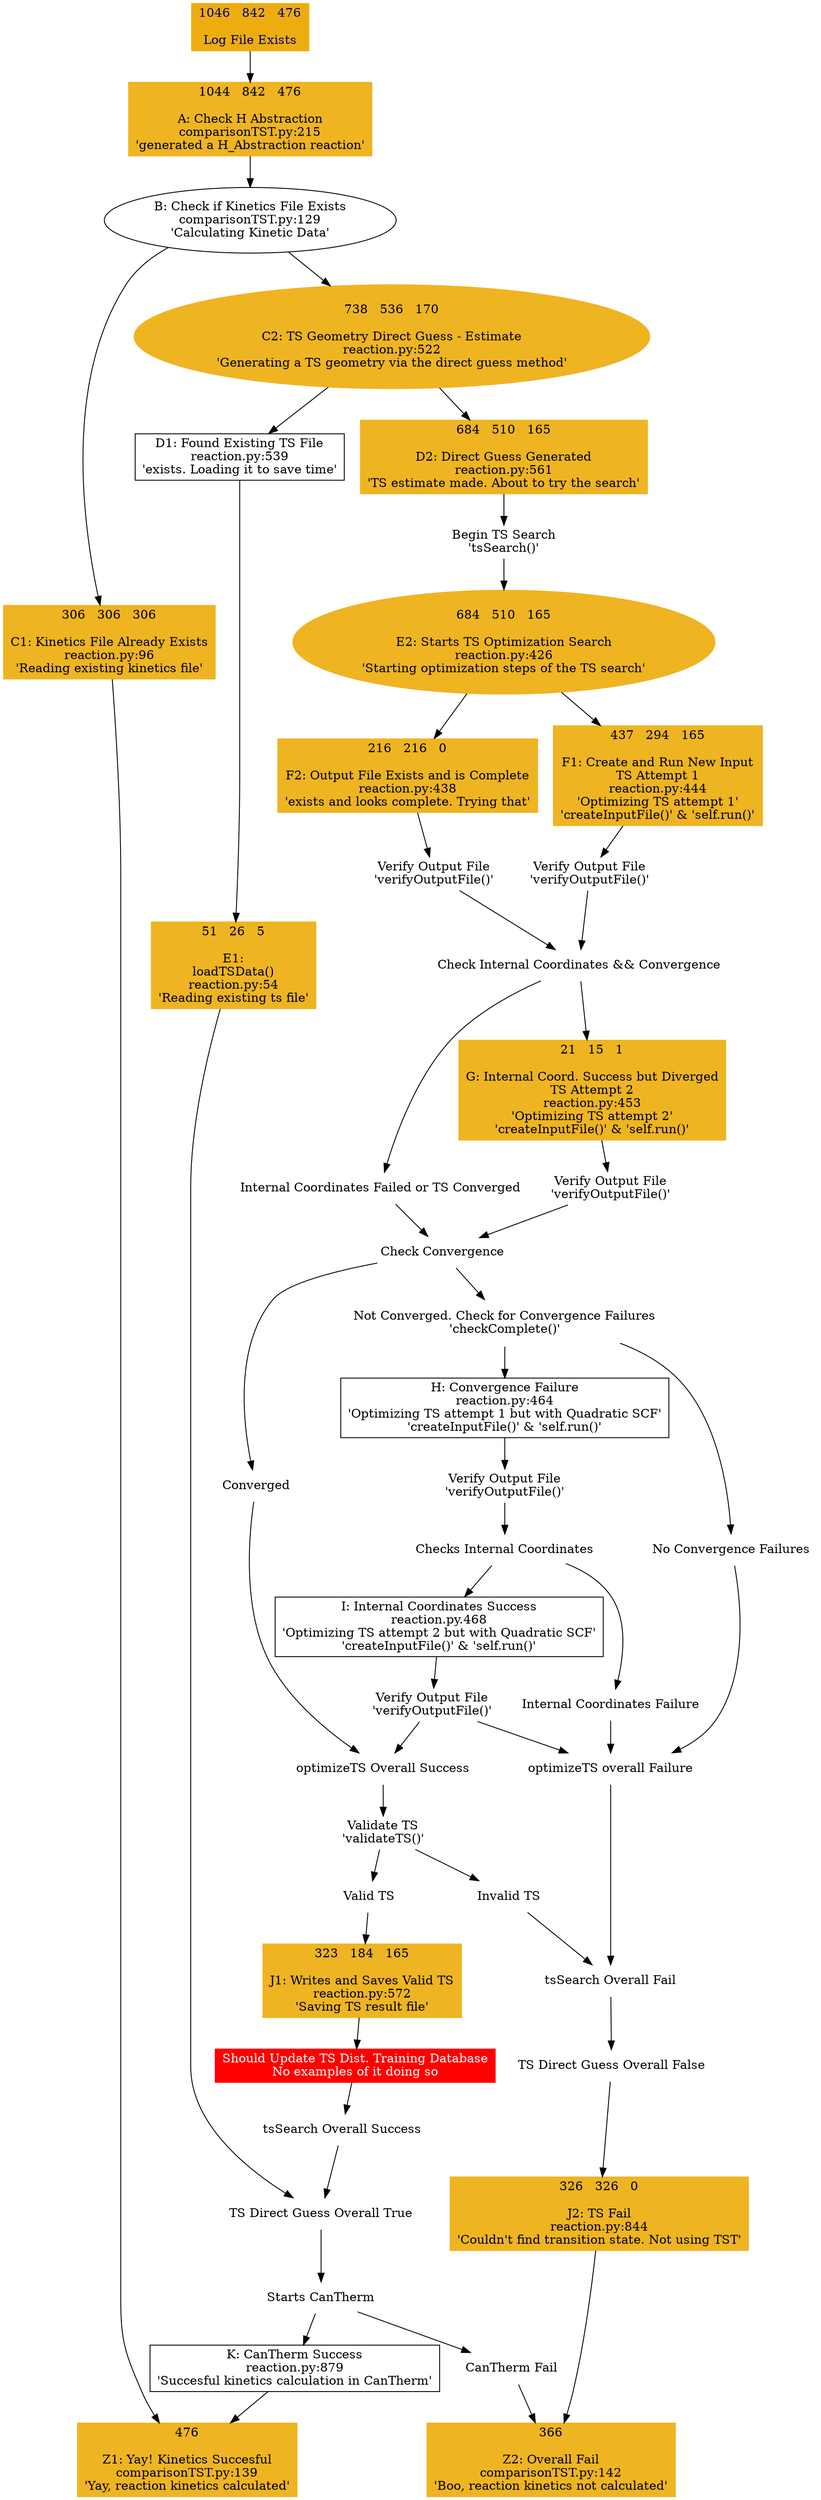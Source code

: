 digraph G {
  node  [ color = white,
          fontcolor = black,
          shape = rectangle,
          style = filled];

  start [ color = darkgoldenrod2,
          fontcolor = navy,
          label = "1046   842   476\n\nLog File Exists",
          shape = box];

  matchH  [ label = "1044   842   476\n\nA: Check H Abstraction\ncomparisonTST.py:215\n'generated a H_Abstraction reaction'",
            color = goldenrod2,
            fontcolor = black];

  checkKin  [ label = "B: Check if Kinetics File Exists\ncomparisonTST.py:129\n'Calculating Kinetic Data'",
              shape = ellipse,
              color = black,
              style = solid];

  checkKin_Exists [ label = "306   306   306\n\nC1: Kinetics File Already Exists\nreaction.py:96\n'Reading existing kinetics file'",
                    color = goldenrod2,
                    fontcolor = black];

  TSdirect  [ label = "738   536   170\n\nC2: TS Geometry Direct Guess - Estimate\nreaction.py:522\n'Generating a TS geometry via the direct guess method'",
              shape = ellipse,
              color = goldenrod2,
              fontcolor = black];
  TSdirect_exists [ label = "D1: Found Existing TS File\nreaction.py:539\n'exists. Loading it to save time'",
                    color = black,
                    style = solid];
  loadTSData  [ label = "51   26   5\n\nE1:\nloadTSData()\nreaction.py:54\n'Reading existing ts file'",
                color = goldenrod2,
                fontcolor = black];

  TSdirect_generated  [ label = "684   510   165\n\nD2: Direct Guess Generated\nreaction.py:561\n'TS estimate made. About to try the search'",
                        color = goldenrod2,
                        fontcolor = black];

  tsSearch  [ label = "Begin TS Search\n'tsSearch()'"];
  tsSearch_overallSuccess [ label = "tsSearch Overall Success"];
  tsSearch_overallFail  [ label = "tsSearch Overall Fail"];
#####
  validateTS  [ label = "Validate TS\n'validateTS()'"];
  validateTS_valid  [ label = "Valid TS"];
  validateTS_invalid  [ label = "Invalid TS"];
  validateTS_valid_writeAndSave [ label = "323   184   165\n\nJ1: Writes and Saves Valid TS\nreaction.py:572\n'Saving TS result file'",
                                  color = goldenrod2,
                                  fontcolor = black];
#####
  TSdirect_overallFalse [ label = "TS Direct Guess Overall False"];
  TSdirect_overallTrue  [ label = "TS Direct Guess Overall True"];

  Updates_TSdist_training_database [ label = "Should Update TS Dist. Training Database\nNo examples of it doing so",
                                      color = red,
                                      fontcolor = white];
#####
  optimizeTS  [ label = "684   510   165\n\nE2: Starts TS Optimization Search\nreaction.py:426\n'Starting optimization steps of the TS search'",
                shape = ellipse,
                color = goldenrod2,
                fontcolor = black];

  optimizeTS_outputAlreadyExists_complete [ label = "216   216   0\n\nF2: Output File Exists and is Complete\nreaction.py:438\n'exists and looks complete. Trying that'",
                                            color = goldenrod2,
                                            fontcolor = black];
  optimizeTS_outputAlreadyExists_complete_verify  [ label = "Verify Output File\n'verifyOutputFile()'"];
  optimizeTS_outputDNE_newInput [ label = "437   294   165\n\nF1: Create and Run New Input\nTS Attempt 1\nreaction.py:444\n'Optimizing TS attempt 1'\n'createInputFile()' & 'self.run()'",
                                  color = goldenrod2,
                                  fontcolor = black];
  optimizeTS_outputDNE_newInput_VOF [ label = "Verify Output File\n'verifyOutputFile()'"];
  optimizeTS_checkIntCoord  [ label = "Check Internal Coordinates && Convergence",
                              shape = ellipse];
  optimizeTS_checkIntCoord_Conv [ label ="Internal Coordinates Failed or TS Converged"];
  optimizeTS_checkIntCoord_DNC  [ label = "21   15   1\n\nG: Internal Coord. Success but Diverged\nTS Attempt 2\nreaction.py:453\n'Optimizing TS attempt 2'\n'createInputFile()' & 'self.run()'",
                                  color = goldenrod2,
                                  fontcolor = black];
  optimizeTS_checkIntCoord_DNC_VOF  [ label = "Verify Output File\n'verifyOutputFile()'"];
  optimizeTS_checkConv  [ label = "Check Convergence",
                          shape = ellipse];
  optimizeTS_checkConv_converged  [ label = "Converged"];
  optimizeTS_checkConv_DNC  [ label = "Not Converged. Check for Convergence Failures\n'checkComplete()'",
                              shape = ellipse];
  optimizeTS_checkConv_DNC_convFailure  [ label = "H: Convergence Failure\nreaction.py:464\n'Optimizing TS attempt 1 but with Quadratic SCF'\n'createInputFile()' & 'self.run()'",
                                          color = black,
                                          style = solid];
  optimizeTS_checkConv_DNC_convFailure_VOF  [ label = "Verify Output File\n'verifyOutputFile()'"];
  optimizeTS_checkConv_DNC_convFailure_checkIntCoord  [ label = "Checks Internal Coordinates",
                                                        shape = ellipse];
  optimizeTS_checkConv_DNC_convSuccess  [ label = "No Convergence Failures"];
  optimizeTS_checkConv_DNC_convFailure_checkIntCoord_ICsucc [ label = "I: Internal Coordinates Success\nreaction.py.468\n'Optimizing TS attempt 2 but with Quadratic SCF'\n'createInputFile()' & 'self.run()'",
                                                              color = black,
                                                              style = solid];
  optimizeTS_checkConv_DNC_convFailure_checkIntCoord_ICsucc_VOF [ label = "Verify Output File\n'verifyOutputFile()'"];
  optimizeTS_checkConv_DNC_convFailure_checkIntCoord_ICfail [ label = "Internal Coordinates Failure"];

  optimizeTS_overallSuccess [ label = "optimizeTS Overall Success"];
  optimizeTS_overallFail  [ label = "optimizeTS overall Failure"];
#####

  canTherm  [ label = "Starts CanTherm",
              shape = ellipse];
  canTherm_fail [ label = "CanTherm Fail"];
  canTherm_success  [ label = "K: CanTherm Success\nreaction.py:879\n'Succesful kinetics calculation in CanTherm'",
                      color = black,
                      style = solid];

  TSoverallFail [ label = "326   326   0\n\nJ2: TS Fail\nreaction.py:844\n'Couldn't find transition state. Not using TST'",
                  color = goldenrod2,
                  fontcolor = black];
  overallFail [ label = "366\n\nZ2: Overall Fail\ncomparisonTST.py:142\n'Boo, reaction kinetics not calculated'",
                color = goldenrod2,
                fontcolor = black];
  overallSuccess   [ label = "476\n\nZ1: Yay! Kinetics Succesful\ncomparisonTST.py:139\n'Yay, reaction kinetics calculated'"
                    color = goldenrod2,
                    fontcolor = black];

###########################################################################################################################################################################################

  start -> matchH -> checkKin

  checkKin -> checkKin_Exists -> overallSuccess
  checkKin -> TSdirect

  TSdirect -> TSdirect_exists -> loadTSData -> TSdirect_overallTrue
  TSdirect -> TSdirect_generated
  TSdirect_generated -> tsSearch -> optimizeTS


  optimizeTS -> optimizeTS_outputDNE_newInput -> optimizeTS_outputDNE_newInput_VOF -> optimizeTS_checkIntCoord
  optimizeTS -> optimizeTS_outputAlreadyExists_complete -> optimizeTS_outputAlreadyExists_complete_verify
  optimizeTS_outputAlreadyExists_complete_verify -> optimizeTS_checkIntCoord
  optimizeTS_checkIntCoord -> optimizeTS_checkIntCoord_DNC -> optimizeTS_checkIntCoord_DNC_VOF
  optimizeTS_checkIntCoord_DNC_VOF -> optimizeTS_checkConv
  optimizeTS_checkIntCoord -> optimizeTS_checkIntCoord_Conv -> optimizeTS_checkConv
  optimizeTS_checkConv -> optimizeTS_checkConv_converged
  optimizeTS_checkConv -> optimizeTS_checkConv_DNC
  optimizeTS_checkConv_DNC -> optimizeTS_checkConv_DNC_convFailure -> optimizeTS_checkConv_DNC_convFailure_VOF
  optimizeTS_checkConv_DNC -> optimizeTS_checkConv_DNC_convSuccess
  optimizeTS_checkConv_DNC_convFailure_VOF -> optimizeTS_checkConv_DNC_convFailure_checkIntCoord
  optimizeTS_checkConv_DNC_convFailure_checkIntCoord -> optimizeTS_checkConv_DNC_convFailure_checkIntCoord_ICsucc
  optimizeTS_checkConv_DNC_convFailure_checkIntCoord -> optimizeTS_checkConv_DNC_convFailure_checkIntCoord_ICfail
  optimizeTS_checkConv_DNC_convFailure_checkIntCoord_ICsucc -> optimizeTS_checkConv_DNC_convFailure_checkIntCoord_ICsucc_VOF

  optimizeTS_checkConv_converged -> optimizeTS_overallSuccess
  optimizeTS_checkConv_DNC_convFailure_checkIntCoord_ICsucc_VOF -> optimizeTS_overallSuccess
  optimizeTS_checkConv_DNC_convFailure_checkIntCoord_ICsucc_VOF -> optimizeTS_overallFail
  optimizeTS_checkConv_DNC_convSuccess -> optimizeTS_overallFail
  optimizeTS_checkConv_DNC_convFailure_checkIntCoord_ICfail -> optimizeTS_overallFail

  optimizeTS_overallFail -> tsSearch_overallFail
  optimizeTS_overallSuccess -> validateTS

  validateTS -> validateTS_valid
  validateTS -> validateTS_invalid
  validateTS_valid -> validateTS_valid_writeAndSave -> Updates_TSdist_training_database -> tsSearch_overallSuccess -> TSdirect_overallTrue -> canTherm
  validateTS_invalid -> tsSearch_overallFail -> TSdirect_overallFalse -> TSoverallFail -> overallFail

  canTherm -> canTherm_success -> overallSuccess
  canTherm -> canTherm_fail -> overallFail

}
